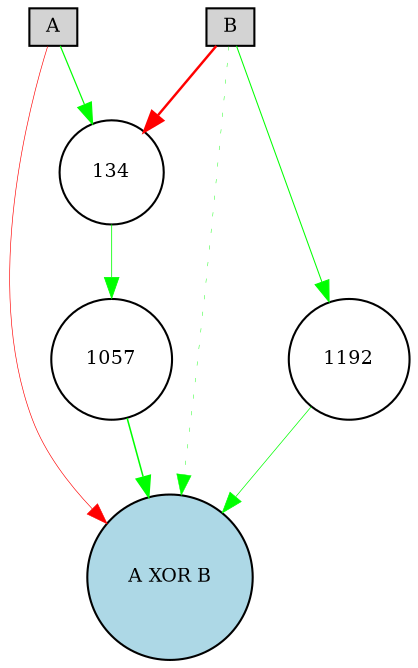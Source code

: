 digraph {
	node [fontsize=9 height=0.2 shape=circle width=0.2]
	A [fillcolor=lightgray shape=box style=filled]
	B [fillcolor=lightgray shape=box style=filled]
	"A XOR B" [fillcolor=lightblue style=filled]
	1057 [fillcolor=white style=filled]
	134 [fillcolor=white style=filled]
	1192 [fillcolor=white style=filled]
	A -> "A XOR B" [color=red penwidth=0.30375802590898526 style=solid]
	B -> "A XOR B" [color=green penwidth=0.20358648958190528 style=dotted]
	A -> 134 [color=green penwidth=0.5784244636356899 style=solid]
	B -> 134 [color=red penwidth=1.1711278861670322 style=solid]
	134 -> 1057 [color=green penwidth=0.3878539988825237 style=solid]
	1057 -> "A XOR B" [color=green penwidth=0.7423845994485193 style=solid]
	B -> 1192 [color=green penwidth=0.49867549844393533 style=solid]
	1192 -> "A XOR B" [color=green penwidth=0.34088130929584726 style=solid]
}
